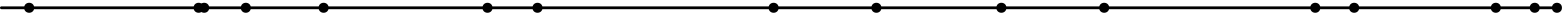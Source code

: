 <?xml version="1.0"?>
<!DOCTYPE ipe SYSTEM "ipe.dtd">
<ipe version="70218" creator="Ipe 7.2.24">
<info created="D:20221020151441" modified="D:20240222120235"/>
<ipestyle name="basic">
<symbol name="mark/disk(sx)" transformations="translations">
<path fill="sym-stroke">
0.6 0 0 0.6 0 0 e
</path>
</symbol>
<anglesize name="22.5 deg" value="22.5"/>
<anglesize name="30 deg" value="30"/>
<anglesize name="45 deg" value="45"/>
<anglesize name="60 deg" value="60"/>
<anglesize name="90 deg" value="90"/>
<arrowsize name="large" value="10"/>
<arrowsize name="small" value="5"/>
<arrowsize name="tiny" value="3"/>
<color name="blue" value="0 0 1"/>
<color name="gray" value="0.745"/>
<color name="green" value="0 1 0"/>
<color name="red" value="1 0 0"/>
<color name="yellow" value="1 1 0"/>
<gridsize name="16 pts (~6 mm)" value="16"/>
<gridsize name="32 pts (~12 mm)" value="32"/>
<gridsize name="4 pts" value="4"/>
<gridsize name="8 pts (~3 mm)" value="8"/>
<opacity name="10%" value="0.1"/>
<opacity name="25%" value="0.25"/>
<opacity name="50%" value="0.5"/>
<opacity name="75%" value="0.75"/>
<pen name="fat" value="1.2"/>
<pen name="heavier" value="0.8"/>
<pen name="normal" value="1"/>
<pen name="ultrafat" value="2"/>
<symbolsize name="large" value="5"/>
<symbolsize name="small" value="2"/>
<symbolsize name="tiny" value="1.1"/>
<textsize name="huge" value="\huge"/>
<textsize name="large" value="\large"/>
<textsize name="small" value="\small"/>
<textsize name="tiny" value="	iny"/>
<tiling name="falling" angle="-60" step="4" width="1"/>
<tiling name="rising" angle="30" step="4" width="1"/>
</ipestyle>
<page>
<layer name="edges"/>
<layer name="points"/>
<view layers="edges points" active="points"/>
<path layer="edges" stroke="black">
16 300 m
576 300 l
h
</path>
<use layer="points" name="mark/disk(sx)" pos="26 300" size="normal" stroke="black"/>
<use name="mark/disk(sx)" pos="87 300" size="normal" stroke="black"/>
<use name="mark/disk(sx)" pos="89 300" size="normal" stroke="black"/>
<use name="mark/disk(sx)" pos="104 300" size="normal" stroke="black"/>
<use name="mark/disk(sx)" pos="132 300" size="normal" stroke="black"/>
<use name="mark/disk(sx)" pos="191 300" size="normal" stroke="black"/>
<use name="mark/disk(sx)" pos="209 300" size="normal" stroke="black"/>
<use name="mark/disk(sx)" pos="294 300" size="normal" stroke="black"/>
<use name="mark/disk(sx)" pos="331 300" size="normal" stroke="black"/>
<use name="mark/disk(sx)" pos="376 300" size="normal" stroke="black"/>
<use name="mark/disk(sx)" pos="413 300" size="normal" stroke="black"/>
<use name="mark/disk(sx)" pos="489 300" size="normal" stroke="black"/>
<use name="mark/disk(sx)" pos="503 300" size="normal" stroke="black"/>
<use name="mark/disk(sx)" pos="554 300" size="normal" stroke="black"/>
<use name="mark/disk(sx)" pos="568 300" size="normal" stroke="black"/>
<use name="mark/disk(sx)" pos="576 300" size="normal" stroke="black"/>
</page>
</ipe>

